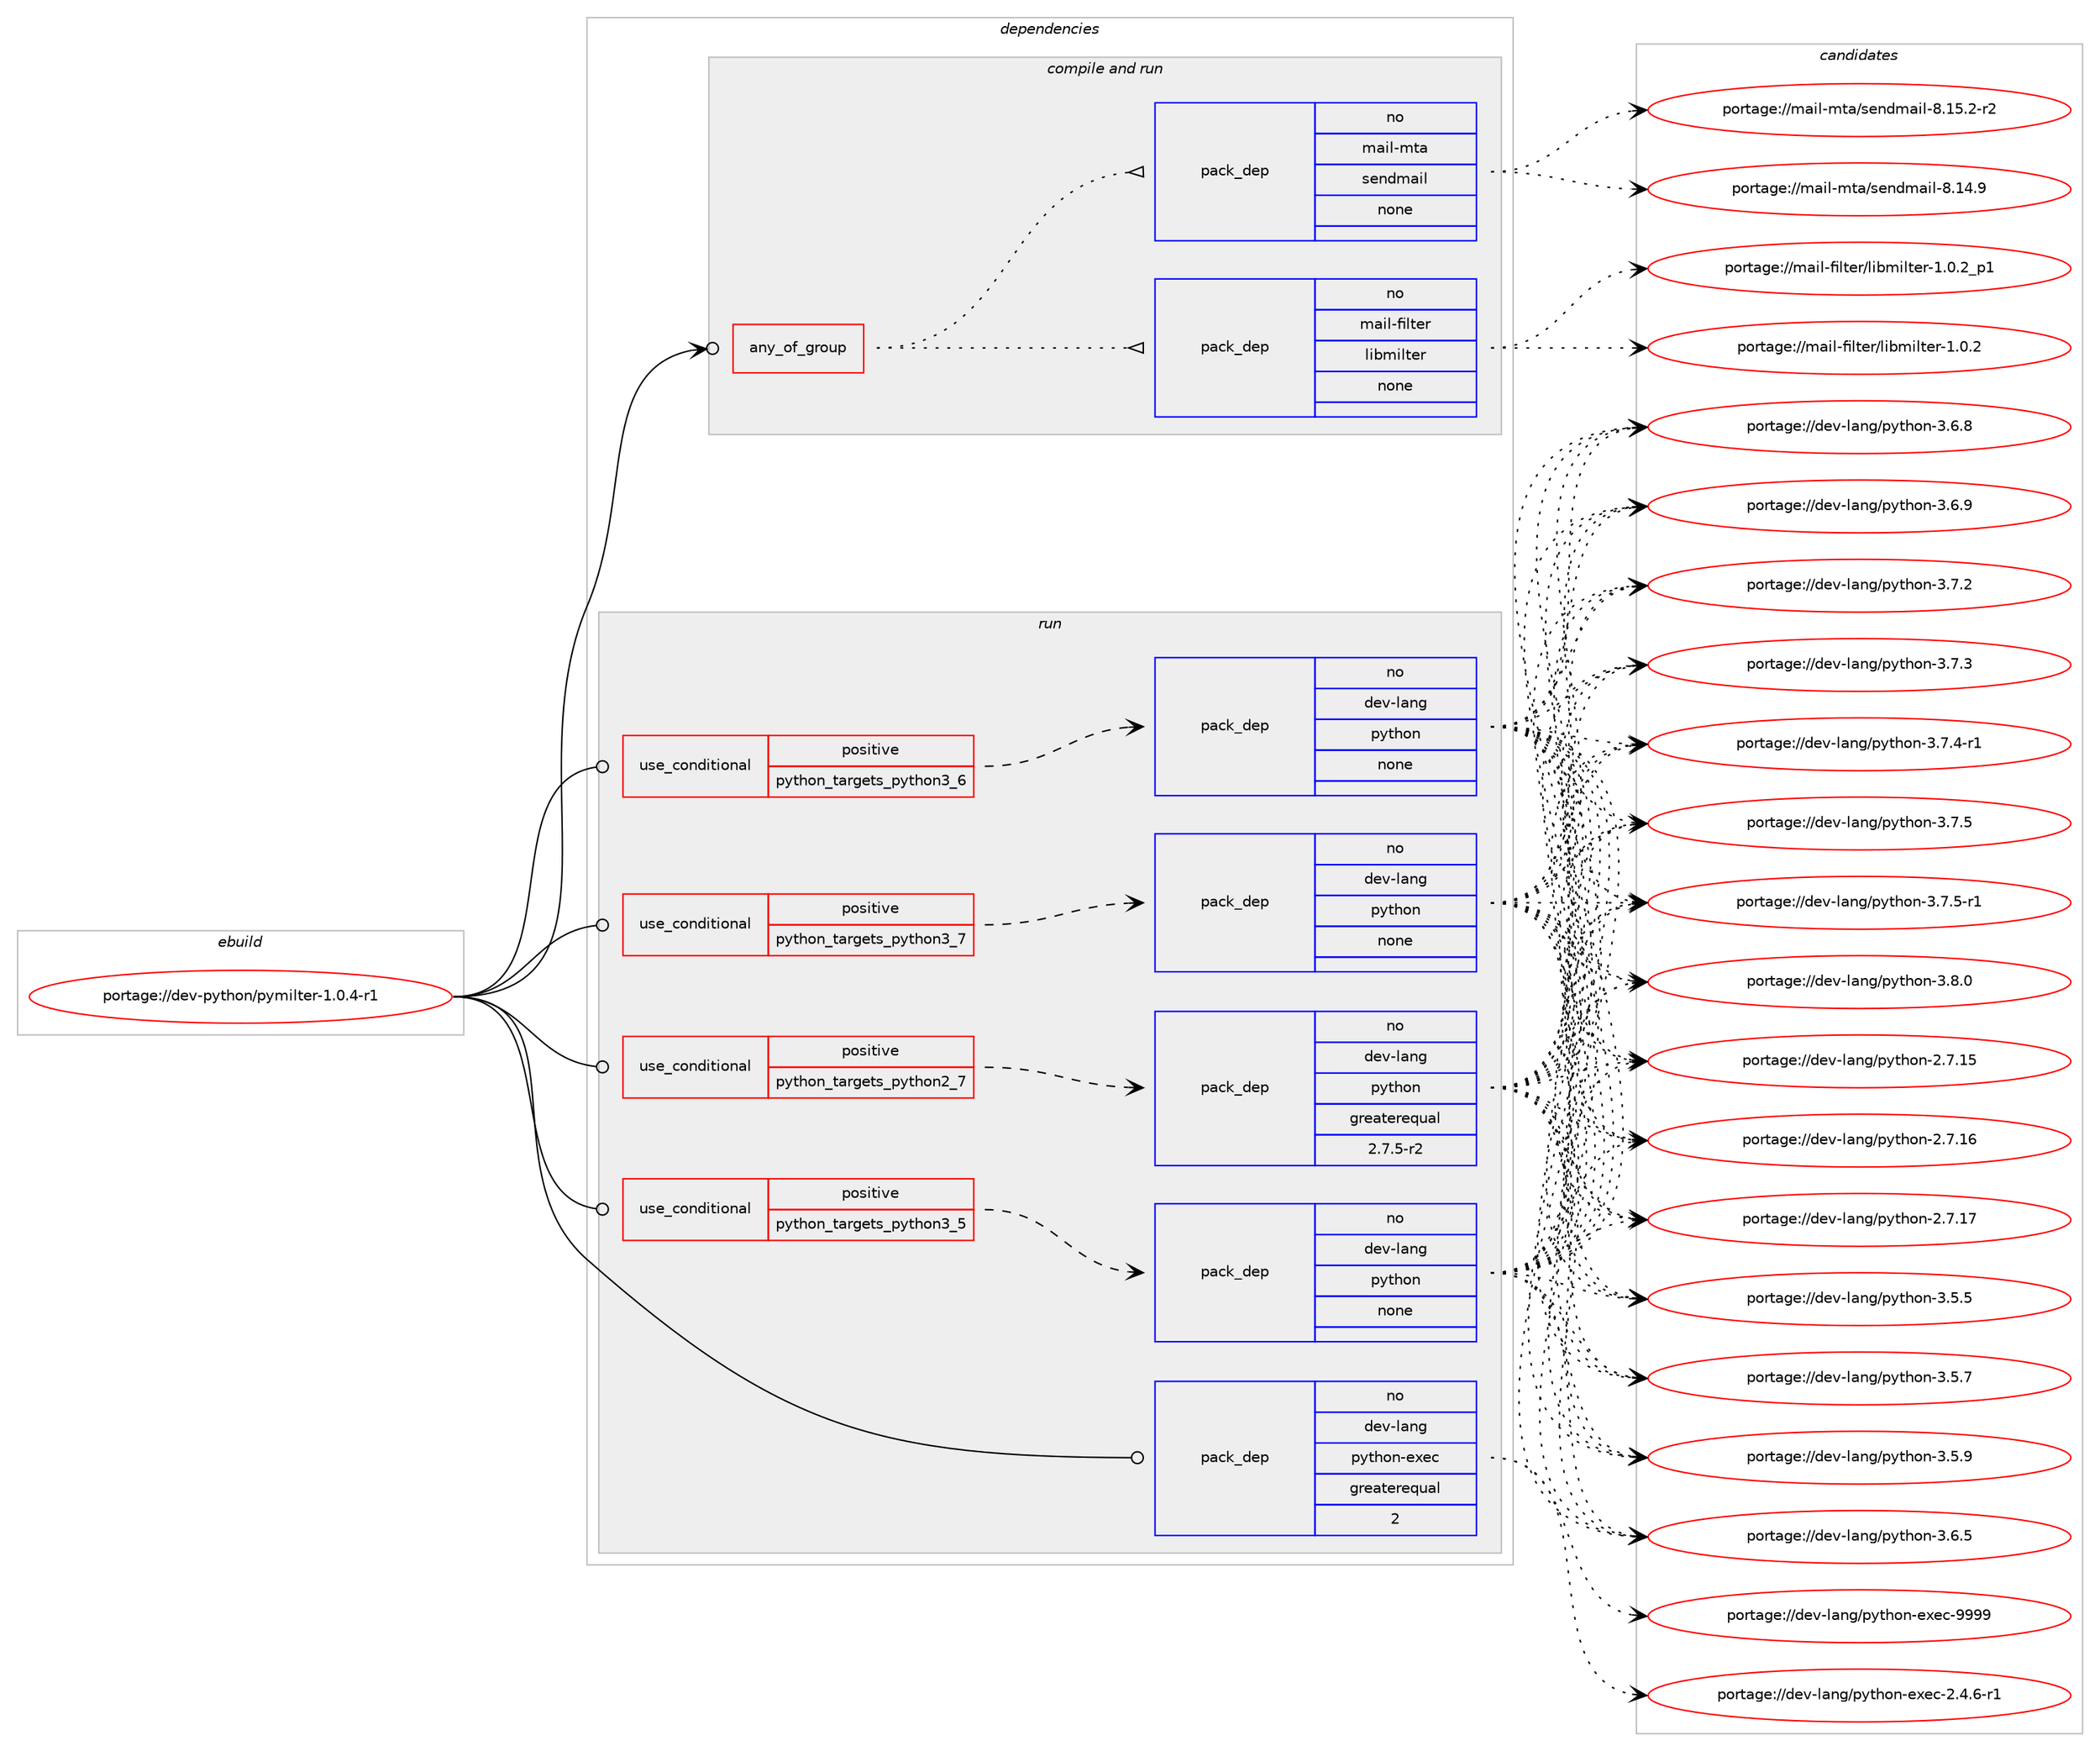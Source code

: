 digraph prolog {

# *************
# Graph options
# *************

newrank=true;
concentrate=true;
compound=true;
graph [rankdir=LR,fontname=Helvetica,fontsize=10,ranksep=1.5];#, ranksep=2.5, nodesep=0.2];
edge  [arrowhead=vee];
node  [fontname=Helvetica,fontsize=10];

# **********
# The ebuild
# **********

subgraph cluster_leftcol {
color=gray;
rank=same;
label=<<i>ebuild</i>>;
id [label="portage://dev-python/pymilter-1.0.4-r1", color=red, width=4, href="../dev-python/pymilter-1.0.4-r1.svg"];
}

# ****************
# The dependencies
# ****************

subgraph cluster_midcol {
color=gray;
label=<<i>dependencies</i>>;
subgraph cluster_compile {
fillcolor="#eeeeee";
style=filled;
label=<<i>compile</i>>;
}
subgraph cluster_compileandrun {
fillcolor="#eeeeee";
style=filled;
label=<<i>compile and run</i>>;
subgraph any3300 {
dependency161891 [label=<<TABLE BORDER="0" CELLBORDER="1" CELLSPACING="0" CELLPADDING="4"><TR><TD CELLPADDING="10">any_of_group</TD></TR></TABLE>>, shape=none, color=red];subgraph pack123003 {
dependency161892 [label=<<TABLE BORDER="0" CELLBORDER="1" CELLSPACING="0" CELLPADDING="4" WIDTH="220"><TR><TD ROWSPAN="6" CELLPADDING="30">pack_dep</TD></TR><TR><TD WIDTH="110">no</TD></TR><TR><TD>mail-filter</TD></TR><TR><TD>libmilter</TD></TR><TR><TD>none</TD></TR><TR><TD></TD></TR></TABLE>>, shape=none, color=blue];
}
dependency161891:e -> dependency161892:w [weight=20,style="dotted",arrowhead="oinv"];
subgraph pack123004 {
dependency161893 [label=<<TABLE BORDER="0" CELLBORDER="1" CELLSPACING="0" CELLPADDING="4" WIDTH="220"><TR><TD ROWSPAN="6" CELLPADDING="30">pack_dep</TD></TR><TR><TD WIDTH="110">no</TD></TR><TR><TD>mail-mta</TD></TR><TR><TD>sendmail</TD></TR><TR><TD>none</TD></TR><TR><TD></TD></TR></TABLE>>, shape=none, color=blue];
}
dependency161891:e -> dependency161893:w [weight=20,style="dotted",arrowhead="oinv"];
}
id:e -> dependency161891:w [weight=20,style="solid",arrowhead="odotvee"];
}
subgraph cluster_run {
fillcolor="#eeeeee";
style=filled;
label=<<i>run</i>>;
subgraph cond35520 {
dependency161894 [label=<<TABLE BORDER="0" CELLBORDER="1" CELLSPACING="0" CELLPADDING="4"><TR><TD ROWSPAN="3" CELLPADDING="10">use_conditional</TD></TR><TR><TD>positive</TD></TR><TR><TD>python_targets_python2_7</TD></TR></TABLE>>, shape=none, color=red];
subgraph pack123005 {
dependency161895 [label=<<TABLE BORDER="0" CELLBORDER="1" CELLSPACING="0" CELLPADDING="4" WIDTH="220"><TR><TD ROWSPAN="6" CELLPADDING="30">pack_dep</TD></TR><TR><TD WIDTH="110">no</TD></TR><TR><TD>dev-lang</TD></TR><TR><TD>python</TD></TR><TR><TD>greaterequal</TD></TR><TR><TD>2.7.5-r2</TD></TR></TABLE>>, shape=none, color=blue];
}
dependency161894:e -> dependency161895:w [weight=20,style="dashed",arrowhead="vee"];
}
id:e -> dependency161894:w [weight=20,style="solid",arrowhead="odot"];
subgraph cond35521 {
dependency161896 [label=<<TABLE BORDER="0" CELLBORDER="1" CELLSPACING="0" CELLPADDING="4"><TR><TD ROWSPAN="3" CELLPADDING="10">use_conditional</TD></TR><TR><TD>positive</TD></TR><TR><TD>python_targets_python3_5</TD></TR></TABLE>>, shape=none, color=red];
subgraph pack123006 {
dependency161897 [label=<<TABLE BORDER="0" CELLBORDER="1" CELLSPACING="0" CELLPADDING="4" WIDTH="220"><TR><TD ROWSPAN="6" CELLPADDING="30">pack_dep</TD></TR><TR><TD WIDTH="110">no</TD></TR><TR><TD>dev-lang</TD></TR><TR><TD>python</TD></TR><TR><TD>none</TD></TR><TR><TD></TD></TR></TABLE>>, shape=none, color=blue];
}
dependency161896:e -> dependency161897:w [weight=20,style="dashed",arrowhead="vee"];
}
id:e -> dependency161896:w [weight=20,style="solid",arrowhead="odot"];
subgraph cond35522 {
dependency161898 [label=<<TABLE BORDER="0" CELLBORDER="1" CELLSPACING="0" CELLPADDING="4"><TR><TD ROWSPAN="3" CELLPADDING="10">use_conditional</TD></TR><TR><TD>positive</TD></TR><TR><TD>python_targets_python3_6</TD></TR></TABLE>>, shape=none, color=red];
subgraph pack123007 {
dependency161899 [label=<<TABLE BORDER="0" CELLBORDER="1" CELLSPACING="0" CELLPADDING="4" WIDTH="220"><TR><TD ROWSPAN="6" CELLPADDING="30">pack_dep</TD></TR><TR><TD WIDTH="110">no</TD></TR><TR><TD>dev-lang</TD></TR><TR><TD>python</TD></TR><TR><TD>none</TD></TR><TR><TD></TD></TR></TABLE>>, shape=none, color=blue];
}
dependency161898:e -> dependency161899:w [weight=20,style="dashed",arrowhead="vee"];
}
id:e -> dependency161898:w [weight=20,style="solid",arrowhead="odot"];
subgraph cond35523 {
dependency161900 [label=<<TABLE BORDER="0" CELLBORDER="1" CELLSPACING="0" CELLPADDING="4"><TR><TD ROWSPAN="3" CELLPADDING="10">use_conditional</TD></TR><TR><TD>positive</TD></TR><TR><TD>python_targets_python3_7</TD></TR></TABLE>>, shape=none, color=red];
subgraph pack123008 {
dependency161901 [label=<<TABLE BORDER="0" CELLBORDER="1" CELLSPACING="0" CELLPADDING="4" WIDTH="220"><TR><TD ROWSPAN="6" CELLPADDING="30">pack_dep</TD></TR><TR><TD WIDTH="110">no</TD></TR><TR><TD>dev-lang</TD></TR><TR><TD>python</TD></TR><TR><TD>none</TD></TR><TR><TD></TD></TR></TABLE>>, shape=none, color=blue];
}
dependency161900:e -> dependency161901:w [weight=20,style="dashed",arrowhead="vee"];
}
id:e -> dependency161900:w [weight=20,style="solid",arrowhead="odot"];
subgraph pack123009 {
dependency161902 [label=<<TABLE BORDER="0" CELLBORDER="1" CELLSPACING="0" CELLPADDING="4" WIDTH="220"><TR><TD ROWSPAN="6" CELLPADDING="30">pack_dep</TD></TR><TR><TD WIDTH="110">no</TD></TR><TR><TD>dev-lang</TD></TR><TR><TD>python-exec</TD></TR><TR><TD>greaterequal</TD></TR><TR><TD>2</TD></TR></TABLE>>, shape=none, color=blue];
}
id:e -> dependency161902:w [weight=20,style="solid",arrowhead="odot"];
}
}

# **************
# The candidates
# **************

subgraph cluster_choices {
rank=same;
color=gray;
label=<<i>candidates</i>>;

subgraph choice123003 {
color=black;
nodesep=1;
choiceportage10997105108451021051081161011144710810598109105108116101114454946484650 [label="portage://mail-filter/libmilter-1.0.2", color=red, width=4,href="../mail-filter/libmilter-1.0.2.svg"];
choiceportage109971051084510210510811610111447108105981091051081161011144549464846509511249 [label="portage://mail-filter/libmilter-1.0.2_p1", color=red, width=4,href="../mail-filter/libmilter-1.0.2_p1.svg"];
dependency161892:e -> choiceportage10997105108451021051081161011144710810598109105108116101114454946484650:w [style=dotted,weight="100"];
dependency161892:e -> choiceportage109971051084510210510811610111447108105981091051081161011144549464846509511249:w [style=dotted,weight="100"];
}
subgraph choice123004 {
color=black;
nodesep=1;
choiceportage109971051084510911697471151011101001099710510845564649524657 [label="portage://mail-mta/sendmail-8.14.9", color=red, width=4,href="../mail-mta/sendmail-8.14.9.svg"];
choiceportage1099710510845109116974711510111010010997105108455646495346504511450 [label="portage://mail-mta/sendmail-8.15.2-r2", color=red, width=4,href="../mail-mta/sendmail-8.15.2-r2.svg"];
dependency161893:e -> choiceportage109971051084510911697471151011101001099710510845564649524657:w [style=dotted,weight="100"];
dependency161893:e -> choiceportage1099710510845109116974711510111010010997105108455646495346504511450:w [style=dotted,weight="100"];
}
subgraph choice123005 {
color=black;
nodesep=1;
choiceportage10010111845108971101034711212111610411111045504655464953 [label="portage://dev-lang/python-2.7.15", color=red, width=4,href="../dev-lang/python-2.7.15.svg"];
choiceportage10010111845108971101034711212111610411111045504655464954 [label="portage://dev-lang/python-2.7.16", color=red, width=4,href="../dev-lang/python-2.7.16.svg"];
choiceportage10010111845108971101034711212111610411111045504655464955 [label="portage://dev-lang/python-2.7.17", color=red, width=4,href="../dev-lang/python-2.7.17.svg"];
choiceportage100101118451089711010347112121116104111110455146534653 [label="portage://dev-lang/python-3.5.5", color=red, width=4,href="../dev-lang/python-3.5.5.svg"];
choiceportage100101118451089711010347112121116104111110455146534655 [label="portage://dev-lang/python-3.5.7", color=red, width=4,href="../dev-lang/python-3.5.7.svg"];
choiceportage100101118451089711010347112121116104111110455146534657 [label="portage://dev-lang/python-3.5.9", color=red, width=4,href="../dev-lang/python-3.5.9.svg"];
choiceportage100101118451089711010347112121116104111110455146544653 [label="portage://dev-lang/python-3.6.5", color=red, width=4,href="../dev-lang/python-3.6.5.svg"];
choiceportage100101118451089711010347112121116104111110455146544656 [label="portage://dev-lang/python-3.6.8", color=red, width=4,href="../dev-lang/python-3.6.8.svg"];
choiceportage100101118451089711010347112121116104111110455146544657 [label="portage://dev-lang/python-3.6.9", color=red, width=4,href="../dev-lang/python-3.6.9.svg"];
choiceportage100101118451089711010347112121116104111110455146554650 [label="portage://dev-lang/python-3.7.2", color=red, width=4,href="../dev-lang/python-3.7.2.svg"];
choiceportage100101118451089711010347112121116104111110455146554651 [label="portage://dev-lang/python-3.7.3", color=red, width=4,href="../dev-lang/python-3.7.3.svg"];
choiceportage1001011184510897110103471121211161041111104551465546524511449 [label="portage://dev-lang/python-3.7.4-r1", color=red, width=4,href="../dev-lang/python-3.7.4-r1.svg"];
choiceportage100101118451089711010347112121116104111110455146554653 [label="portage://dev-lang/python-3.7.5", color=red, width=4,href="../dev-lang/python-3.7.5.svg"];
choiceportage1001011184510897110103471121211161041111104551465546534511449 [label="portage://dev-lang/python-3.7.5-r1", color=red, width=4,href="../dev-lang/python-3.7.5-r1.svg"];
choiceportage100101118451089711010347112121116104111110455146564648 [label="portage://dev-lang/python-3.8.0", color=red, width=4,href="../dev-lang/python-3.8.0.svg"];
dependency161895:e -> choiceportage10010111845108971101034711212111610411111045504655464953:w [style=dotted,weight="100"];
dependency161895:e -> choiceportage10010111845108971101034711212111610411111045504655464954:w [style=dotted,weight="100"];
dependency161895:e -> choiceportage10010111845108971101034711212111610411111045504655464955:w [style=dotted,weight="100"];
dependency161895:e -> choiceportage100101118451089711010347112121116104111110455146534653:w [style=dotted,weight="100"];
dependency161895:e -> choiceportage100101118451089711010347112121116104111110455146534655:w [style=dotted,weight="100"];
dependency161895:e -> choiceportage100101118451089711010347112121116104111110455146534657:w [style=dotted,weight="100"];
dependency161895:e -> choiceportage100101118451089711010347112121116104111110455146544653:w [style=dotted,weight="100"];
dependency161895:e -> choiceportage100101118451089711010347112121116104111110455146544656:w [style=dotted,weight="100"];
dependency161895:e -> choiceportage100101118451089711010347112121116104111110455146544657:w [style=dotted,weight="100"];
dependency161895:e -> choiceportage100101118451089711010347112121116104111110455146554650:w [style=dotted,weight="100"];
dependency161895:e -> choiceportage100101118451089711010347112121116104111110455146554651:w [style=dotted,weight="100"];
dependency161895:e -> choiceportage1001011184510897110103471121211161041111104551465546524511449:w [style=dotted,weight="100"];
dependency161895:e -> choiceportage100101118451089711010347112121116104111110455146554653:w [style=dotted,weight="100"];
dependency161895:e -> choiceportage1001011184510897110103471121211161041111104551465546534511449:w [style=dotted,weight="100"];
dependency161895:e -> choiceportage100101118451089711010347112121116104111110455146564648:w [style=dotted,weight="100"];
}
subgraph choice123006 {
color=black;
nodesep=1;
choiceportage10010111845108971101034711212111610411111045504655464953 [label="portage://dev-lang/python-2.7.15", color=red, width=4,href="../dev-lang/python-2.7.15.svg"];
choiceportage10010111845108971101034711212111610411111045504655464954 [label="portage://dev-lang/python-2.7.16", color=red, width=4,href="../dev-lang/python-2.7.16.svg"];
choiceportage10010111845108971101034711212111610411111045504655464955 [label="portage://dev-lang/python-2.7.17", color=red, width=4,href="../dev-lang/python-2.7.17.svg"];
choiceportage100101118451089711010347112121116104111110455146534653 [label="portage://dev-lang/python-3.5.5", color=red, width=4,href="../dev-lang/python-3.5.5.svg"];
choiceportage100101118451089711010347112121116104111110455146534655 [label="portage://dev-lang/python-3.5.7", color=red, width=4,href="../dev-lang/python-3.5.7.svg"];
choiceportage100101118451089711010347112121116104111110455146534657 [label="portage://dev-lang/python-3.5.9", color=red, width=4,href="../dev-lang/python-3.5.9.svg"];
choiceportage100101118451089711010347112121116104111110455146544653 [label="portage://dev-lang/python-3.6.5", color=red, width=4,href="../dev-lang/python-3.6.5.svg"];
choiceportage100101118451089711010347112121116104111110455146544656 [label="portage://dev-lang/python-3.6.8", color=red, width=4,href="../dev-lang/python-3.6.8.svg"];
choiceportage100101118451089711010347112121116104111110455146544657 [label="portage://dev-lang/python-3.6.9", color=red, width=4,href="../dev-lang/python-3.6.9.svg"];
choiceportage100101118451089711010347112121116104111110455146554650 [label="portage://dev-lang/python-3.7.2", color=red, width=4,href="../dev-lang/python-3.7.2.svg"];
choiceportage100101118451089711010347112121116104111110455146554651 [label="portage://dev-lang/python-3.7.3", color=red, width=4,href="../dev-lang/python-3.7.3.svg"];
choiceportage1001011184510897110103471121211161041111104551465546524511449 [label="portage://dev-lang/python-3.7.4-r1", color=red, width=4,href="../dev-lang/python-3.7.4-r1.svg"];
choiceportage100101118451089711010347112121116104111110455146554653 [label="portage://dev-lang/python-3.7.5", color=red, width=4,href="../dev-lang/python-3.7.5.svg"];
choiceportage1001011184510897110103471121211161041111104551465546534511449 [label="portage://dev-lang/python-3.7.5-r1", color=red, width=4,href="../dev-lang/python-3.7.5-r1.svg"];
choiceportage100101118451089711010347112121116104111110455146564648 [label="portage://dev-lang/python-3.8.0", color=red, width=4,href="../dev-lang/python-3.8.0.svg"];
dependency161897:e -> choiceportage10010111845108971101034711212111610411111045504655464953:w [style=dotted,weight="100"];
dependency161897:e -> choiceportage10010111845108971101034711212111610411111045504655464954:w [style=dotted,weight="100"];
dependency161897:e -> choiceportage10010111845108971101034711212111610411111045504655464955:w [style=dotted,weight="100"];
dependency161897:e -> choiceportage100101118451089711010347112121116104111110455146534653:w [style=dotted,weight="100"];
dependency161897:e -> choiceportage100101118451089711010347112121116104111110455146534655:w [style=dotted,weight="100"];
dependency161897:e -> choiceportage100101118451089711010347112121116104111110455146534657:w [style=dotted,weight="100"];
dependency161897:e -> choiceportage100101118451089711010347112121116104111110455146544653:w [style=dotted,weight="100"];
dependency161897:e -> choiceportage100101118451089711010347112121116104111110455146544656:w [style=dotted,weight="100"];
dependency161897:e -> choiceportage100101118451089711010347112121116104111110455146544657:w [style=dotted,weight="100"];
dependency161897:e -> choiceportage100101118451089711010347112121116104111110455146554650:w [style=dotted,weight="100"];
dependency161897:e -> choiceportage100101118451089711010347112121116104111110455146554651:w [style=dotted,weight="100"];
dependency161897:e -> choiceportage1001011184510897110103471121211161041111104551465546524511449:w [style=dotted,weight="100"];
dependency161897:e -> choiceportage100101118451089711010347112121116104111110455146554653:w [style=dotted,weight="100"];
dependency161897:e -> choiceportage1001011184510897110103471121211161041111104551465546534511449:w [style=dotted,weight="100"];
dependency161897:e -> choiceportage100101118451089711010347112121116104111110455146564648:w [style=dotted,weight="100"];
}
subgraph choice123007 {
color=black;
nodesep=1;
choiceportage10010111845108971101034711212111610411111045504655464953 [label="portage://dev-lang/python-2.7.15", color=red, width=4,href="../dev-lang/python-2.7.15.svg"];
choiceportage10010111845108971101034711212111610411111045504655464954 [label="portage://dev-lang/python-2.7.16", color=red, width=4,href="../dev-lang/python-2.7.16.svg"];
choiceportage10010111845108971101034711212111610411111045504655464955 [label="portage://dev-lang/python-2.7.17", color=red, width=4,href="../dev-lang/python-2.7.17.svg"];
choiceportage100101118451089711010347112121116104111110455146534653 [label="portage://dev-lang/python-3.5.5", color=red, width=4,href="../dev-lang/python-3.5.5.svg"];
choiceportage100101118451089711010347112121116104111110455146534655 [label="portage://dev-lang/python-3.5.7", color=red, width=4,href="../dev-lang/python-3.5.7.svg"];
choiceportage100101118451089711010347112121116104111110455146534657 [label="portage://dev-lang/python-3.5.9", color=red, width=4,href="../dev-lang/python-3.5.9.svg"];
choiceportage100101118451089711010347112121116104111110455146544653 [label="portage://dev-lang/python-3.6.5", color=red, width=4,href="../dev-lang/python-3.6.5.svg"];
choiceportage100101118451089711010347112121116104111110455146544656 [label="portage://dev-lang/python-3.6.8", color=red, width=4,href="../dev-lang/python-3.6.8.svg"];
choiceportage100101118451089711010347112121116104111110455146544657 [label="portage://dev-lang/python-3.6.9", color=red, width=4,href="../dev-lang/python-3.6.9.svg"];
choiceportage100101118451089711010347112121116104111110455146554650 [label="portage://dev-lang/python-3.7.2", color=red, width=4,href="../dev-lang/python-3.7.2.svg"];
choiceportage100101118451089711010347112121116104111110455146554651 [label="portage://dev-lang/python-3.7.3", color=red, width=4,href="../dev-lang/python-3.7.3.svg"];
choiceportage1001011184510897110103471121211161041111104551465546524511449 [label="portage://dev-lang/python-3.7.4-r1", color=red, width=4,href="../dev-lang/python-3.7.4-r1.svg"];
choiceportage100101118451089711010347112121116104111110455146554653 [label="portage://dev-lang/python-3.7.5", color=red, width=4,href="../dev-lang/python-3.7.5.svg"];
choiceportage1001011184510897110103471121211161041111104551465546534511449 [label="portage://dev-lang/python-3.7.5-r1", color=red, width=4,href="../dev-lang/python-3.7.5-r1.svg"];
choiceportage100101118451089711010347112121116104111110455146564648 [label="portage://dev-lang/python-3.8.0", color=red, width=4,href="../dev-lang/python-3.8.0.svg"];
dependency161899:e -> choiceportage10010111845108971101034711212111610411111045504655464953:w [style=dotted,weight="100"];
dependency161899:e -> choiceportage10010111845108971101034711212111610411111045504655464954:w [style=dotted,weight="100"];
dependency161899:e -> choiceportage10010111845108971101034711212111610411111045504655464955:w [style=dotted,weight="100"];
dependency161899:e -> choiceportage100101118451089711010347112121116104111110455146534653:w [style=dotted,weight="100"];
dependency161899:e -> choiceportage100101118451089711010347112121116104111110455146534655:w [style=dotted,weight="100"];
dependency161899:e -> choiceportage100101118451089711010347112121116104111110455146534657:w [style=dotted,weight="100"];
dependency161899:e -> choiceportage100101118451089711010347112121116104111110455146544653:w [style=dotted,weight="100"];
dependency161899:e -> choiceportage100101118451089711010347112121116104111110455146544656:w [style=dotted,weight="100"];
dependency161899:e -> choiceportage100101118451089711010347112121116104111110455146544657:w [style=dotted,weight="100"];
dependency161899:e -> choiceportage100101118451089711010347112121116104111110455146554650:w [style=dotted,weight="100"];
dependency161899:e -> choiceportage100101118451089711010347112121116104111110455146554651:w [style=dotted,weight="100"];
dependency161899:e -> choiceportage1001011184510897110103471121211161041111104551465546524511449:w [style=dotted,weight="100"];
dependency161899:e -> choiceportage100101118451089711010347112121116104111110455146554653:w [style=dotted,weight="100"];
dependency161899:e -> choiceportage1001011184510897110103471121211161041111104551465546534511449:w [style=dotted,weight="100"];
dependency161899:e -> choiceportage100101118451089711010347112121116104111110455146564648:w [style=dotted,weight="100"];
}
subgraph choice123008 {
color=black;
nodesep=1;
choiceportage10010111845108971101034711212111610411111045504655464953 [label="portage://dev-lang/python-2.7.15", color=red, width=4,href="../dev-lang/python-2.7.15.svg"];
choiceportage10010111845108971101034711212111610411111045504655464954 [label="portage://dev-lang/python-2.7.16", color=red, width=4,href="../dev-lang/python-2.7.16.svg"];
choiceportage10010111845108971101034711212111610411111045504655464955 [label="portage://dev-lang/python-2.7.17", color=red, width=4,href="../dev-lang/python-2.7.17.svg"];
choiceportage100101118451089711010347112121116104111110455146534653 [label="portage://dev-lang/python-3.5.5", color=red, width=4,href="../dev-lang/python-3.5.5.svg"];
choiceportage100101118451089711010347112121116104111110455146534655 [label="portage://dev-lang/python-3.5.7", color=red, width=4,href="../dev-lang/python-3.5.7.svg"];
choiceportage100101118451089711010347112121116104111110455146534657 [label="portage://dev-lang/python-3.5.9", color=red, width=4,href="../dev-lang/python-3.5.9.svg"];
choiceportage100101118451089711010347112121116104111110455146544653 [label="portage://dev-lang/python-3.6.5", color=red, width=4,href="../dev-lang/python-3.6.5.svg"];
choiceportage100101118451089711010347112121116104111110455146544656 [label="portage://dev-lang/python-3.6.8", color=red, width=4,href="../dev-lang/python-3.6.8.svg"];
choiceportage100101118451089711010347112121116104111110455146544657 [label="portage://dev-lang/python-3.6.9", color=red, width=4,href="../dev-lang/python-3.6.9.svg"];
choiceportage100101118451089711010347112121116104111110455146554650 [label="portage://dev-lang/python-3.7.2", color=red, width=4,href="../dev-lang/python-3.7.2.svg"];
choiceportage100101118451089711010347112121116104111110455146554651 [label="portage://dev-lang/python-3.7.3", color=red, width=4,href="../dev-lang/python-3.7.3.svg"];
choiceportage1001011184510897110103471121211161041111104551465546524511449 [label="portage://dev-lang/python-3.7.4-r1", color=red, width=4,href="../dev-lang/python-3.7.4-r1.svg"];
choiceportage100101118451089711010347112121116104111110455146554653 [label="portage://dev-lang/python-3.7.5", color=red, width=4,href="../dev-lang/python-3.7.5.svg"];
choiceportage1001011184510897110103471121211161041111104551465546534511449 [label="portage://dev-lang/python-3.7.5-r1", color=red, width=4,href="../dev-lang/python-3.7.5-r1.svg"];
choiceportage100101118451089711010347112121116104111110455146564648 [label="portage://dev-lang/python-3.8.0", color=red, width=4,href="../dev-lang/python-3.8.0.svg"];
dependency161901:e -> choiceportage10010111845108971101034711212111610411111045504655464953:w [style=dotted,weight="100"];
dependency161901:e -> choiceportage10010111845108971101034711212111610411111045504655464954:w [style=dotted,weight="100"];
dependency161901:e -> choiceportage10010111845108971101034711212111610411111045504655464955:w [style=dotted,weight="100"];
dependency161901:e -> choiceportage100101118451089711010347112121116104111110455146534653:w [style=dotted,weight="100"];
dependency161901:e -> choiceportage100101118451089711010347112121116104111110455146534655:w [style=dotted,weight="100"];
dependency161901:e -> choiceportage100101118451089711010347112121116104111110455146534657:w [style=dotted,weight="100"];
dependency161901:e -> choiceportage100101118451089711010347112121116104111110455146544653:w [style=dotted,weight="100"];
dependency161901:e -> choiceportage100101118451089711010347112121116104111110455146544656:w [style=dotted,weight="100"];
dependency161901:e -> choiceportage100101118451089711010347112121116104111110455146544657:w [style=dotted,weight="100"];
dependency161901:e -> choiceportage100101118451089711010347112121116104111110455146554650:w [style=dotted,weight="100"];
dependency161901:e -> choiceportage100101118451089711010347112121116104111110455146554651:w [style=dotted,weight="100"];
dependency161901:e -> choiceportage1001011184510897110103471121211161041111104551465546524511449:w [style=dotted,weight="100"];
dependency161901:e -> choiceportage100101118451089711010347112121116104111110455146554653:w [style=dotted,weight="100"];
dependency161901:e -> choiceportage1001011184510897110103471121211161041111104551465546534511449:w [style=dotted,weight="100"];
dependency161901:e -> choiceportage100101118451089711010347112121116104111110455146564648:w [style=dotted,weight="100"];
}
subgraph choice123009 {
color=black;
nodesep=1;
choiceportage10010111845108971101034711212111610411111045101120101994550465246544511449 [label="portage://dev-lang/python-exec-2.4.6-r1", color=red, width=4,href="../dev-lang/python-exec-2.4.6-r1.svg"];
choiceportage10010111845108971101034711212111610411111045101120101994557575757 [label="portage://dev-lang/python-exec-9999", color=red, width=4,href="../dev-lang/python-exec-9999.svg"];
dependency161902:e -> choiceportage10010111845108971101034711212111610411111045101120101994550465246544511449:w [style=dotted,weight="100"];
dependency161902:e -> choiceportage10010111845108971101034711212111610411111045101120101994557575757:w [style=dotted,weight="100"];
}
}

}
